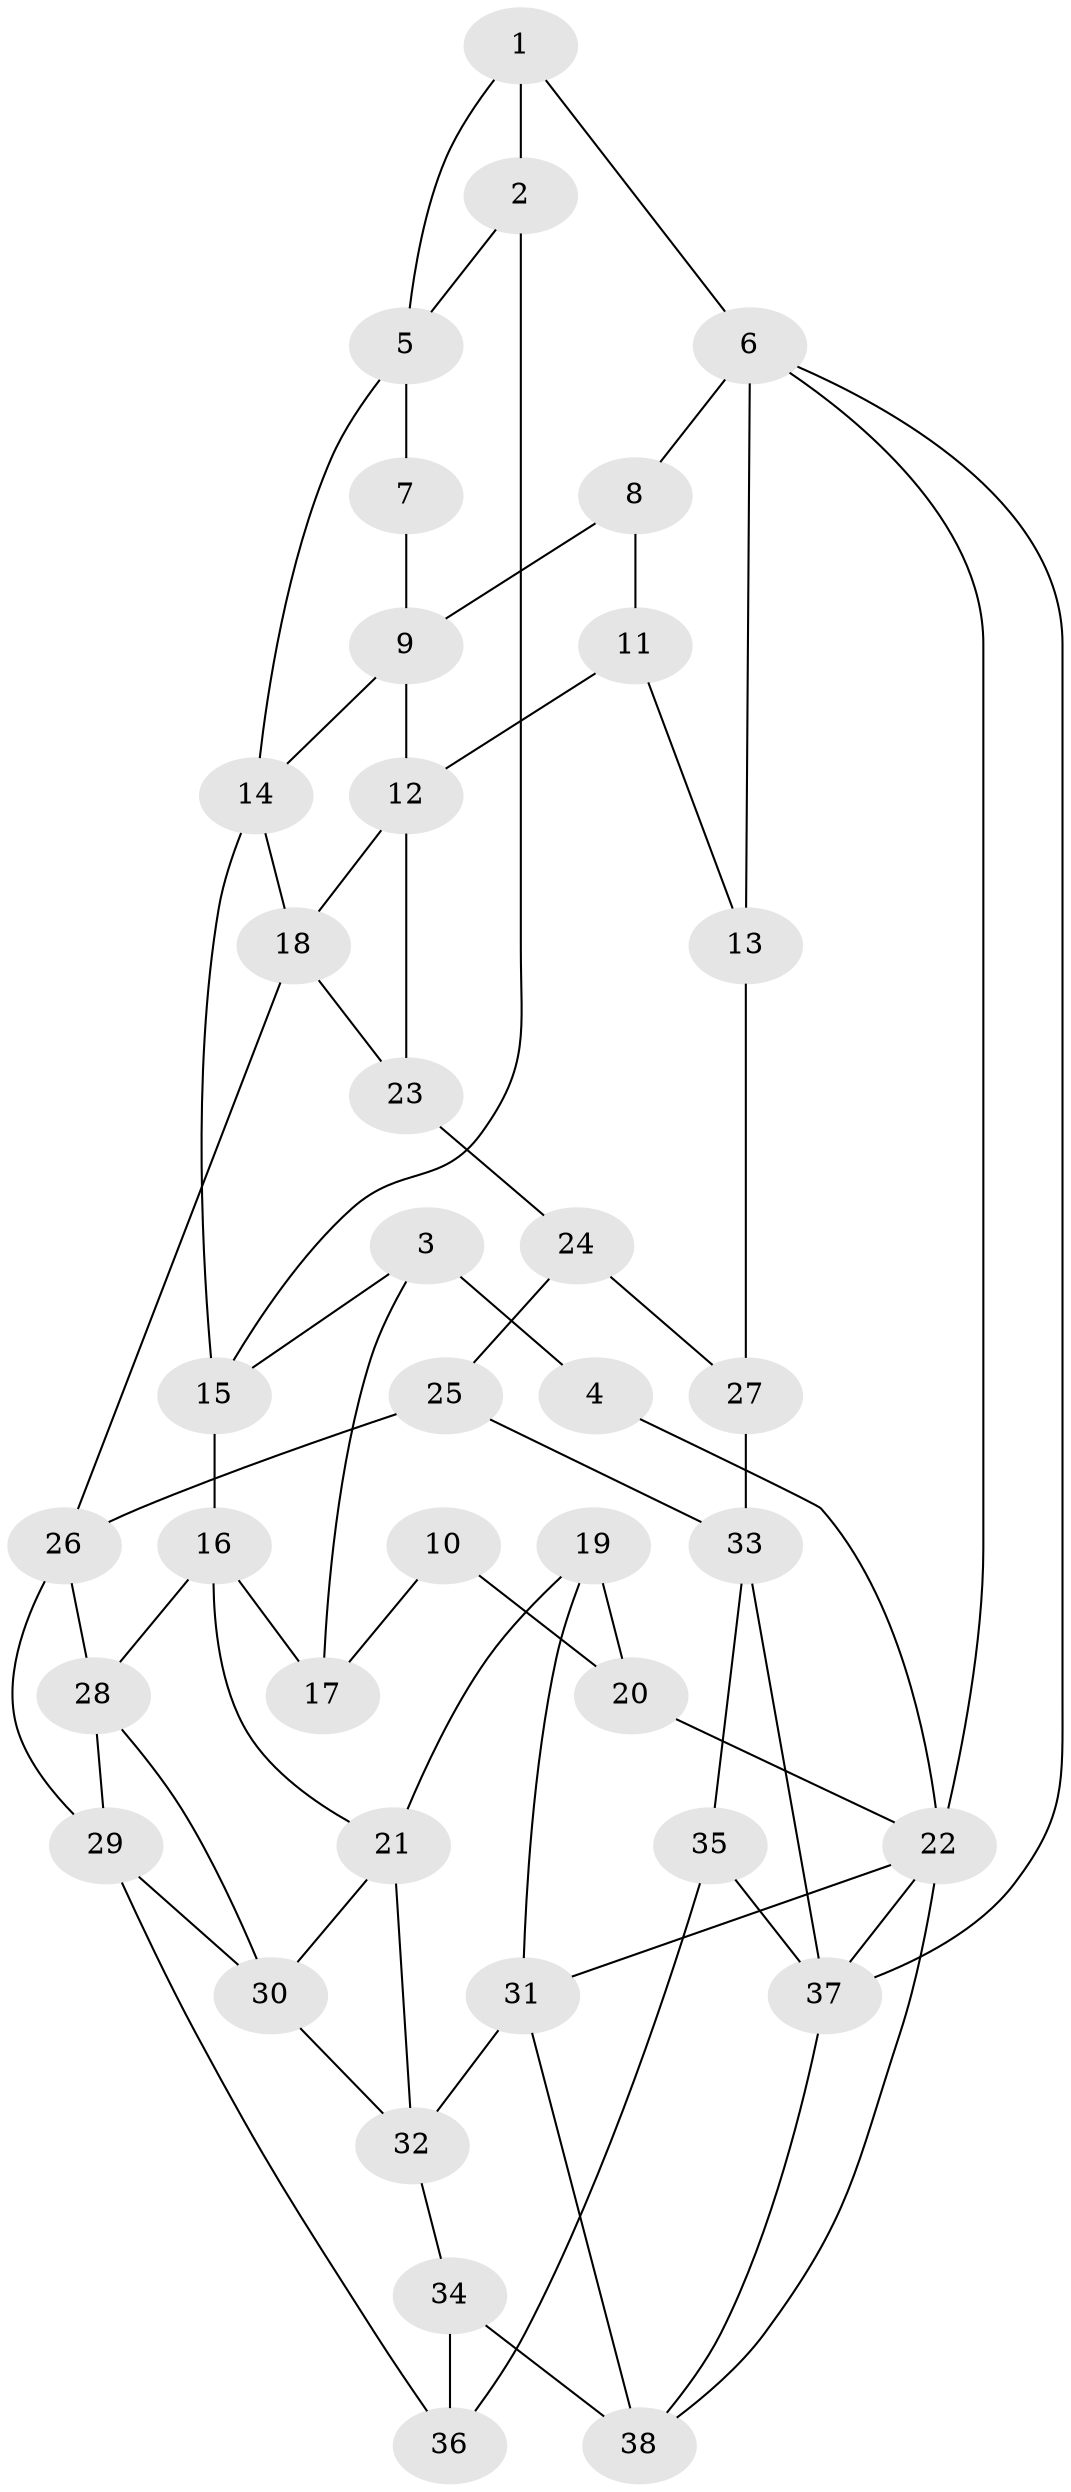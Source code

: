 // original degree distribution, {3: 0.05263157894736842, 5: 0.5526315789473685, 6: 0.21052631578947367, 4: 0.18421052631578946}
// Generated by graph-tools (version 1.1) at 2025/03/03/09/25 03:03:22]
// undirected, 38 vertices, 67 edges
graph export_dot {
graph [start="1"]
  node [color=gray90,style=filled];
  1;
  2;
  3;
  4;
  5;
  6;
  7;
  8;
  9;
  10;
  11;
  12;
  13;
  14;
  15;
  16;
  17;
  18;
  19;
  20;
  21;
  22;
  23;
  24;
  25;
  26;
  27;
  28;
  29;
  30;
  31;
  32;
  33;
  34;
  35;
  36;
  37;
  38;
  1 -- 2 [weight=1.0];
  1 -- 5 [weight=1.0];
  1 -- 6 [weight=1.0];
  2 -- 5 [weight=1.0];
  2 -- 15 [weight=1.0];
  3 -- 4 [weight=1.0];
  3 -- 15 [weight=1.0];
  3 -- 17 [weight=1.0];
  4 -- 22 [weight=1.0];
  5 -- 7 [weight=1.0];
  5 -- 14 [weight=1.0];
  6 -- 8 [weight=1.0];
  6 -- 13 [weight=1.0];
  6 -- 22 [weight=1.0];
  6 -- 37 [weight=1.0];
  7 -- 9 [weight=1.0];
  8 -- 9 [weight=1.0];
  8 -- 11 [weight=1.0];
  9 -- 12 [weight=1.0];
  9 -- 14 [weight=1.0];
  10 -- 17 [weight=2.0];
  10 -- 20 [weight=1.0];
  11 -- 12 [weight=1.0];
  11 -- 13 [weight=1.0];
  12 -- 18 [weight=1.0];
  12 -- 23 [weight=1.0];
  13 -- 27 [weight=2.0];
  14 -- 15 [weight=1.0];
  14 -- 18 [weight=1.0];
  15 -- 16 [weight=1.0];
  16 -- 17 [weight=1.0];
  16 -- 21 [weight=1.0];
  16 -- 28 [weight=1.0];
  18 -- 23 [weight=1.0];
  18 -- 26 [weight=1.0];
  19 -- 20 [weight=1.0];
  19 -- 21 [weight=1.0];
  19 -- 31 [weight=1.0];
  20 -- 22 [weight=1.0];
  21 -- 30 [weight=1.0];
  21 -- 32 [weight=1.0];
  22 -- 31 [weight=1.0];
  22 -- 37 [weight=1.0];
  22 -- 38 [weight=1.0];
  23 -- 24 [weight=2.0];
  24 -- 25 [weight=1.0];
  24 -- 27 [weight=1.0];
  25 -- 26 [weight=1.0];
  25 -- 33 [weight=1.0];
  26 -- 28 [weight=1.0];
  26 -- 29 [weight=1.0];
  27 -- 33 [weight=1.0];
  28 -- 29 [weight=1.0];
  28 -- 30 [weight=1.0];
  29 -- 30 [weight=1.0];
  29 -- 36 [weight=1.0];
  30 -- 32 [weight=1.0];
  31 -- 32 [weight=1.0];
  31 -- 38 [weight=1.0];
  32 -- 34 [weight=1.0];
  33 -- 35 [weight=1.0];
  33 -- 37 [weight=1.0];
  34 -- 36 [weight=2.0];
  34 -- 38 [weight=1.0];
  35 -- 36 [weight=1.0];
  35 -- 37 [weight=1.0];
  37 -- 38 [weight=1.0];
}
